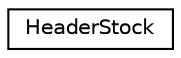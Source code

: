 digraph "Graphical Class Hierarchy"
{
  edge [fontname="Helvetica",fontsize="10",labelfontname="Helvetica",labelfontsize="10"];
  node [fontname="Helvetica",fontsize="10",shape=record];
  rankdir="LR";
  Node0 [label="HeaderStock",height=0.2,width=0.4,color="black", fillcolor="white", style="filled",URL="$struct_header_stock.html"];
}
